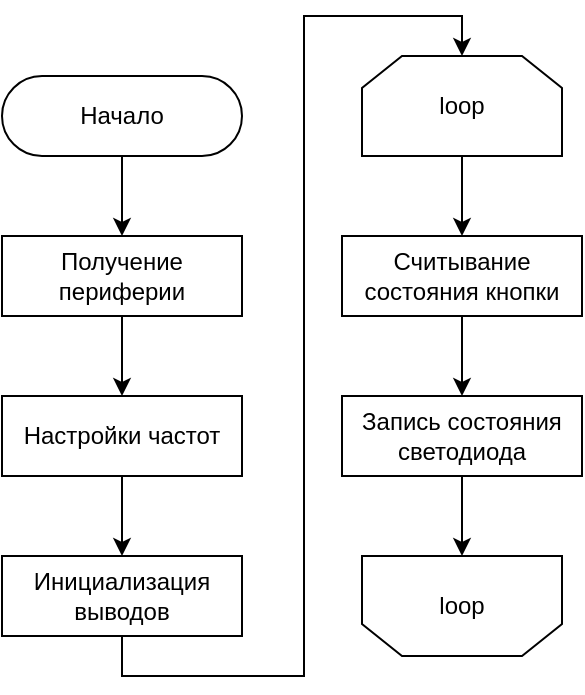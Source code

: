 <mxfile version="26.2.15">
  <diagram id="C5RBs43oDa-KdzZeNtuy" name="Page-1">
    <mxGraphModel dx="1384" dy="741" grid="1" gridSize="10" guides="1" tooltips="1" connect="1" arrows="1" fold="1" page="1" pageScale="1" pageWidth="827" pageHeight="1169" math="0" shadow="0">
      <root>
        <mxCell id="WIyWlLk6GJQsqaUBKTNV-0" />
        <mxCell id="WIyWlLk6GJQsqaUBKTNV-1" parent="WIyWlLk6GJQsqaUBKTNV-0" />
        <mxCell id="Z2Q16Kun2Og9q_ITZoFF-4" style="edgeStyle=orthogonalEdgeStyle;rounded=0;orthogonalLoop=1;jettySize=auto;html=1;" edge="1" parent="WIyWlLk6GJQsqaUBKTNV-1" source="WIyWlLk6GJQsqaUBKTNV-3" target="Z2Q16Kun2Og9q_ITZoFF-3">
          <mxGeometry relative="1" as="geometry" />
        </mxCell>
        <mxCell id="WIyWlLk6GJQsqaUBKTNV-3" value="Начало" style="rounded=1;whiteSpace=wrap;html=1;fontSize=12;glass=0;strokeWidth=1;shadow=0;arcSize=50;" parent="WIyWlLk6GJQsqaUBKTNV-1" vertex="1">
          <mxGeometry x="160" y="80" width="120" height="40" as="geometry" />
        </mxCell>
        <mxCell id="Z2Q16Kun2Og9q_ITZoFF-6" style="edgeStyle=orthogonalEdgeStyle;rounded=0;orthogonalLoop=1;jettySize=auto;html=1;" edge="1" parent="WIyWlLk6GJQsqaUBKTNV-1" source="Z2Q16Kun2Og9q_ITZoFF-3" target="Z2Q16Kun2Og9q_ITZoFF-5">
          <mxGeometry relative="1" as="geometry" />
        </mxCell>
        <mxCell id="Z2Q16Kun2Og9q_ITZoFF-3" value="Получение периферии" style="rounded=0;whiteSpace=wrap;html=1;" vertex="1" parent="WIyWlLk6GJQsqaUBKTNV-1">
          <mxGeometry x="160" y="160" width="120" height="40" as="geometry" />
        </mxCell>
        <mxCell id="Z2Q16Kun2Og9q_ITZoFF-8" style="edgeStyle=orthogonalEdgeStyle;rounded=0;orthogonalLoop=1;jettySize=auto;html=1;" edge="1" parent="WIyWlLk6GJQsqaUBKTNV-1" source="Z2Q16Kun2Og9q_ITZoFF-5" target="Z2Q16Kun2Og9q_ITZoFF-7">
          <mxGeometry relative="1" as="geometry" />
        </mxCell>
        <mxCell id="Z2Q16Kun2Og9q_ITZoFF-5" value="Настройки частот" style="rounded=0;whiteSpace=wrap;html=1;" vertex="1" parent="WIyWlLk6GJQsqaUBKTNV-1">
          <mxGeometry x="160" y="240" width="120" height="40" as="geometry" />
        </mxCell>
        <mxCell id="Z2Q16Kun2Og9q_ITZoFF-16" style="edgeStyle=orthogonalEdgeStyle;rounded=0;orthogonalLoop=1;jettySize=auto;html=1;entryX=0.5;entryY=0;entryDx=0;entryDy=0;exitX=0.5;exitY=1;exitDx=0;exitDy=0;" edge="1" parent="WIyWlLk6GJQsqaUBKTNV-1" source="Z2Q16Kun2Og9q_ITZoFF-7" target="Z2Q16Kun2Og9q_ITZoFF-9">
          <mxGeometry relative="1" as="geometry">
            <mxPoint x="280" y="380" as="sourcePoint" />
            <Array as="points">
              <mxPoint x="220" y="380" />
              <mxPoint x="311" y="380" />
              <mxPoint x="311" y="50" />
              <mxPoint x="390" y="50" />
            </Array>
          </mxGeometry>
        </mxCell>
        <mxCell id="Z2Q16Kun2Og9q_ITZoFF-7" value="Инициализация выводов" style="rounded=0;whiteSpace=wrap;html=1;" vertex="1" parent="WIyWlLk6GJQsqaUBKTNV-1">
          <mxGeometry x="160" y="320" width="120" height="40" as="geometry" />
        </mxCell>
        <mxCell id="Z2Q16Kun2Og9q_ITZoFF-15" style="edgeStyle=orthogonalEdgeStyle;rounded=0;orthogonalLoop=1;jettySize=auto;html=1;" edge="1" parent="WIyWlLk6GJQsqaUBKTNV-1" source="Z2Q16Kun2Og9q_ITZoFF-9" target="Z2Q16Kun2Og9q_ITZoFF-12">
          <mxGeometry relative="1" as="geometry" />
        </mxCell>
        <mxCell id="Z2Q16Kun2Og9q_ITZoFF-9" value="loop" style="shape=loopLimit;whiteSpace=wrap;html=1;" vertex="1" parent="WIyWlLk6GJQsqaUBKTNV-1">
          <mxGeometry x="340" y="70" width="100" height="50" as="geometry" />
        </mxCell>
        <mxCell id="Z2Q16Kun2Og9q_ITZoFF-10" value="loop" style="shape=loopLimit;whiteSpace=wrap;html=1;flipV=1;" vertex="1" parent="WIyWlLk6GJQsqaUBKTNV-1">
          <mxGeometry x="340" y="320" width="100" height="50" as="geometry" />
        </mxCell>
        <mxCell id="Z2Q16Kun2Og9q_ITZoFF-11" style="edgeStyle=orthogonalEdgeStyle;rounded=0;orthogonalLoop=1;jettySize=auto;html=1;" edge="1" parent="WIyWlLk6GJQsqaUBKTNV-1" source="Z2Q16Kun2Og9q_ITZoFF-12" target="Z2Q16Kun2Og9q_ITZoFF-13">
          <mxGeometry relative="1" as="geometry" />
        </mxCell>
        <mxCell id="Z2Q16Kun2Og9q_ITZoFF-12" value="Считывание состояния кнопки" style="rounded=0;whiteSpace=wrap;html=1;" vertex="1" parent="WIyWlLk6GJQsqaUBKTNV-1">
          <mxGeometry x="330" y="160" width="120" height="40" as="geometry" />
        </mxCell>
        <mxCell id="Z2Q16Kun2Og9q_ITZoFF-14" style="edgeStyle=orthogonalEdgeStyle;rounded=0;orthogonalLoop=1;jettySize=auto;html=1;" edge="1" parent="WIyWlLk6GJQsqaUBKTNV-1" source="Z2Q16Kun2Og9q_ITZoFF-13" target="Z2Q16Kun2Og9q_ITZoFF-10">
          <mxGeometry relative="1" as="geometry" />
        </mxCell>
        <mxCell id="Z2Q16Kun2Og9q_ITZoFF-13" value="Запись состояния светодиода" style="rounded=0;whiteSpace=wrap;html=1;" vertex="1" parent="WIyWlLk6GJQsqaUBKTNV-1">
          <mxGeometry x="330" y="240" width="120" height="40" as="geometry" />
        </mxCell>
      </root>
    </mxGraphModel>
  </diagram>
</mxfile>
